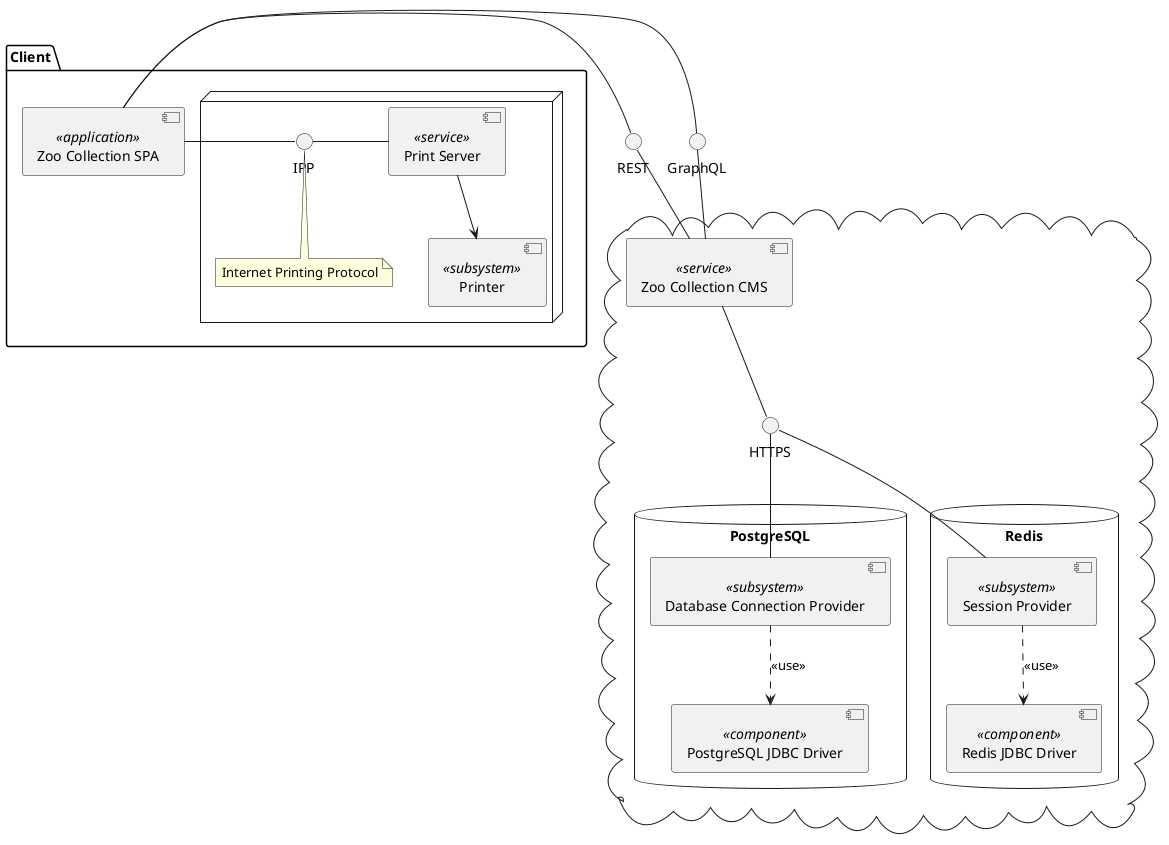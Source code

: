 @startuml
interface "REST" as rest 
interface "GraphQL" as graphql
    
cloud {
    interface "HTTPS" as https
    
	[Zoo Collection CMS] as zoocollectioncms <<service>>
    rest -down- zoocollectioncms
    graphql -down- zoocollectioncms
    https -u- zoocollectioncms
    
    database "PostgreSQL" {
        [Database Connection Provider] as dbprovider <<subsystem>>
        [PostgreSQL JDBC Driver] as postgre <<component>>
        dbprovider ..> postgre : <<use>>
        dbprovider -u- https
    }

    database "Redis" {
        [Session Provider] as sessionprovider <<subsystem>>
        [Redis JDBC Driver] as redis <<component>>
        sessionprovider ..> redis : <<use>>
        sessionprovider -u- https
    }
}


package "Client" {
	[Zoo Collection SPA] as client <<application>>
    
    node {
    	interface "IPP" as ipp 
        note "Internet Printing Protocol" as ippnote
        ipp -- ippnote
        [Print Server] as printserver <<service>>
        [Printer] as printer <<subsystem>>
        printserver --> printer
        ipp - printserver
    }
}

client - ipp
client - rest
client - graphql
@enduml
